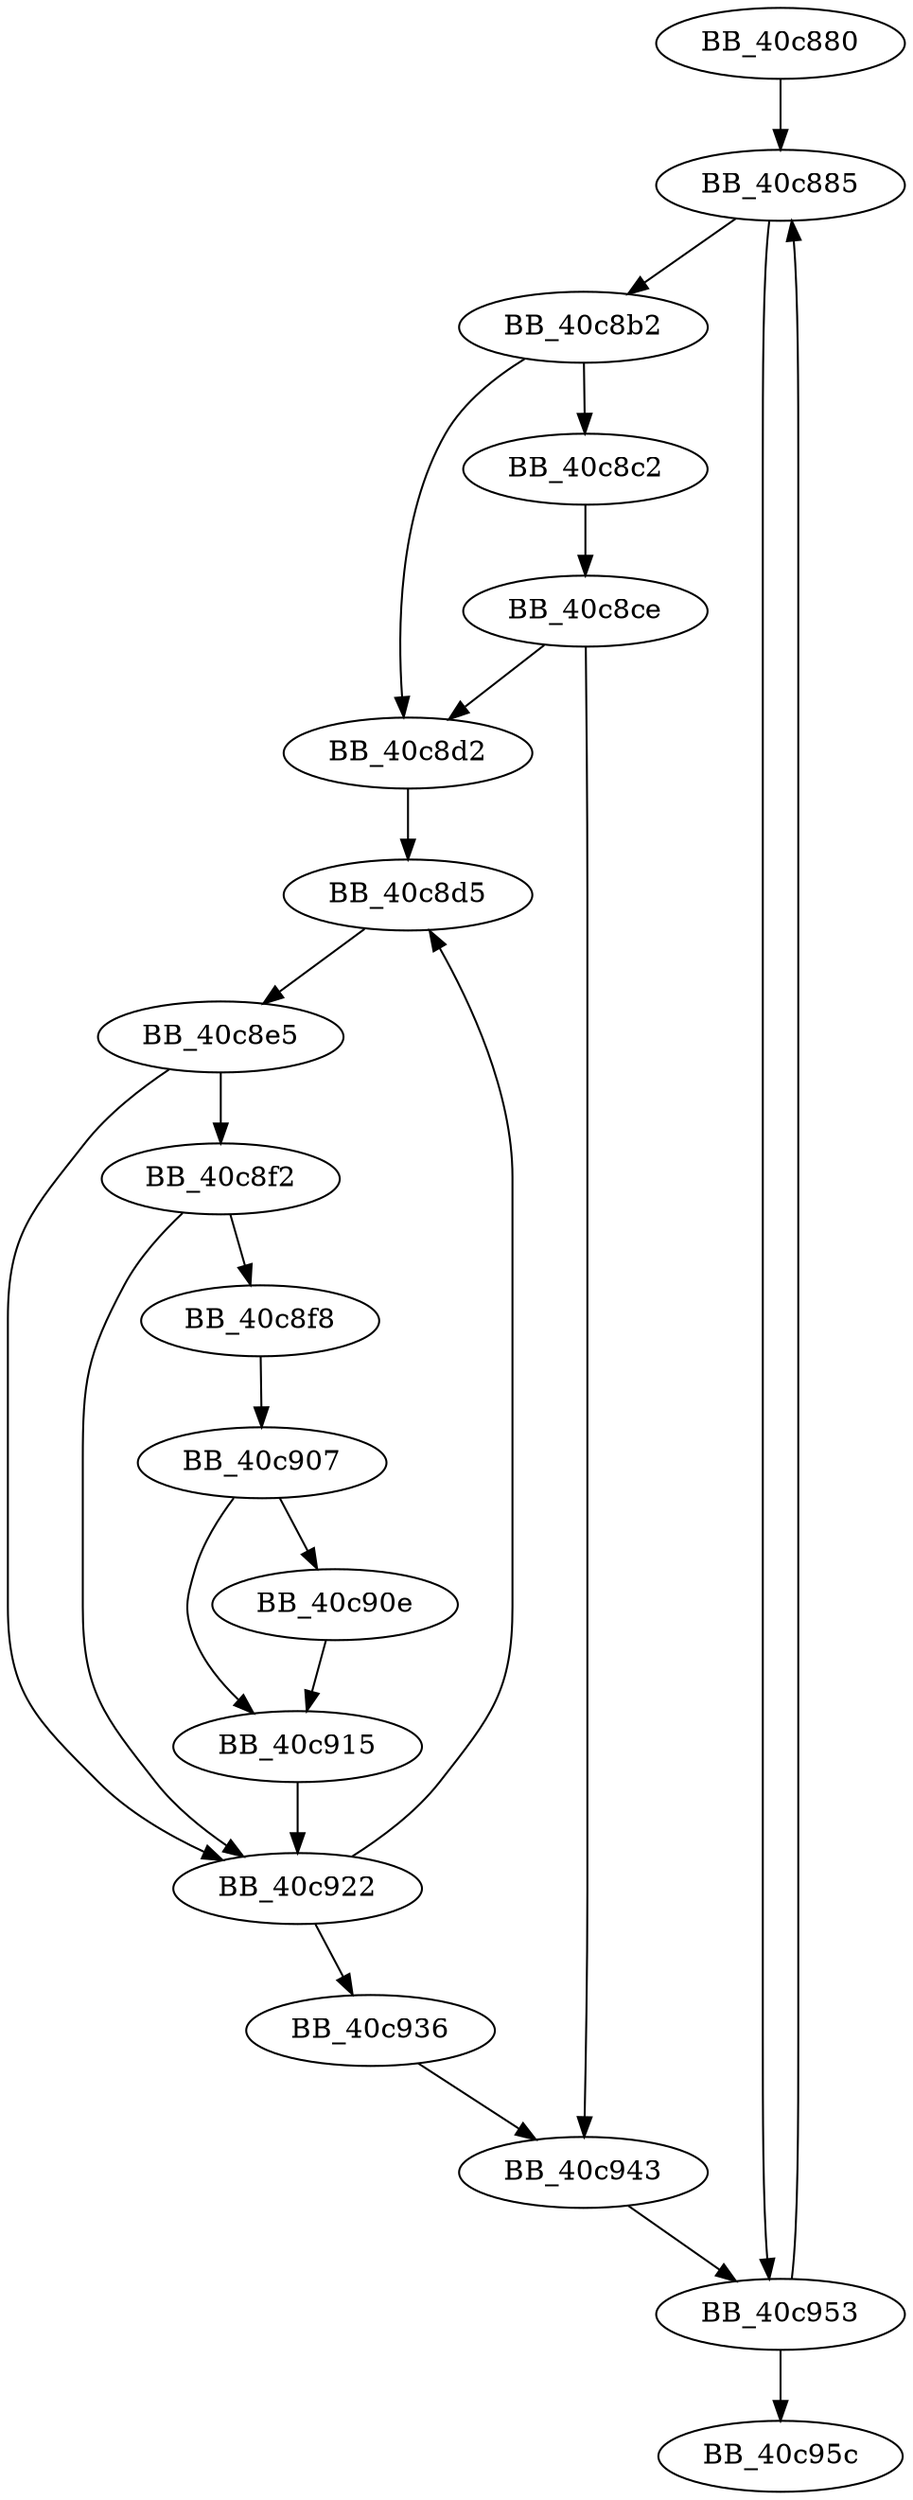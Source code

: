 DiGraph sub_40C880{
BB_40c880->BB_40c885
BB_40c885->BB_40c8b2
BB_40c885->BB_40c953
BB_40c8b2->BB_40c8c2
BB_40c8b2->BB_40c8d2
BB_40c8c2->BB_40c8ce
BB_40c8ce->BB_40c8d2
BB_40c8ce->BB_40c943
BB_40c8d2->BB_40c8d5
BB_40c8d5->BB_40c8e5
BB_40c8e5->BB_40c8f2
BB_40c8e5->BB_40c922
BB_40c8f2->BB_40c8f8
BB_40c8f2->BB_40c922
BB_40c8f8->BB_40c907
BB_40c907->BB_40c90e
BB_40c907->BB_40c915
BB_40c90e->BB_40c915
BB_40c915->BB_40c922
BB_40c922->BB_40c8d5
BB_40c922->BB_40c936
BB_40c936->BB_40c943
BB_40c943->BB_40c953
BB_40c953->BB_40c885
BB_40c953->BB_40c95c
}
